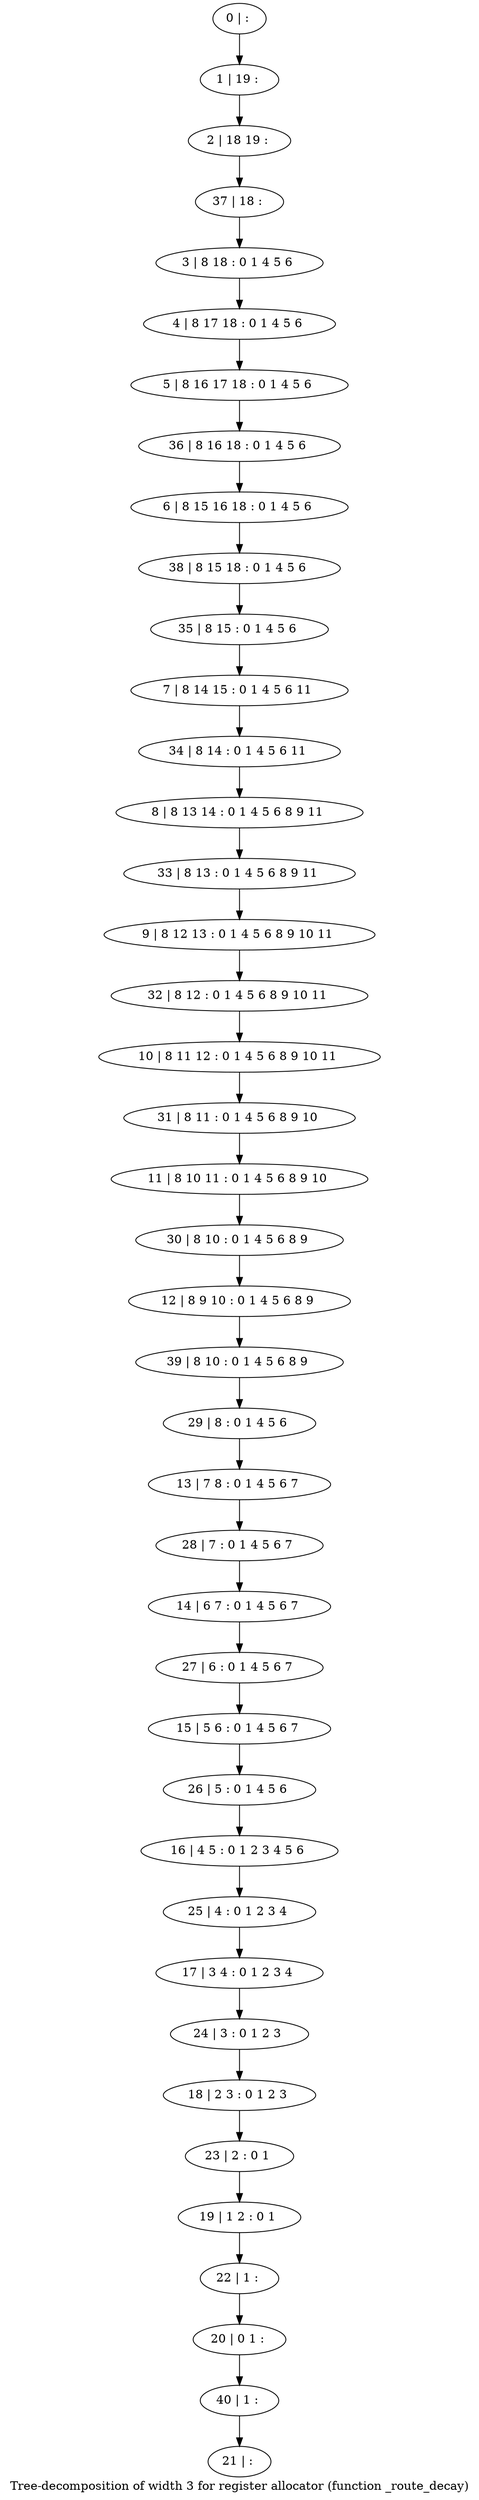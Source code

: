 digraph G {
graph [label="Tree-decomposition of width 3 for register allocator (function _route_decay)"]
0[label="0 | : "];
1[label="1 | 19 : "];
2[label="2 | 18 19 : "];
3[label="3 | 8 18 : 0 1 4 5 6 "];
4[label="4 | 8 17 18 : 0 1 4 5 6 "];
5[label="5 | 8 16 17 18 : 0 1 4 5 6 "];
6[label="6 | 8 15 16 18 : 0 1 4 5 6 "];
7[label="7 | 8 14 15 : 0 1 4 5 6 11 "];
8[label="8 | 8 13 14 : 0 1 4 5 6 8 9 11 "];
9[label="9 | 8 12 13 : 0 1 4 5 6 8 9 10 11 "];
10[label="10 | 8 11 12 : 0 1 4 5 6 8 9 10 11 "];
11[label="11 | 8 10 11 : 0 1 4 5 6 8 9 10 "];
12[label="12 | 8 9 10 : 0 1 4 5 6 8 9 "];
13[label="13 | 7 8 : 0 1 4 5 6 7 "];
14[label="14 | 6 7 : 0 1 4 5 6 7 "];
15[label="15 | 5 6 : 0 1 4 5 6 7 "];
16[label="16 | 4 5 : 0 1 2 3 4 5 6 "];
17[label="17 | 3 4 : 0 1 2 3 4 "];
18[label="18 | 2 3 : 0 1 2 3 "];
19[label="19 | 1 2 : 0 1 "];
20[label="20 | 0 1 : "];
21[label="21 | : "];
22[label="22 | 1 : "];
23[label="23 | 2 : 0 1 "];
24[label="24 | 3 : 0 1 2 3 "];
25[label="25 | 4 : 0 1 2 3 4 "];
26[label="26 | 5 : 0 1 4 5 6 "];
27[label="27 | 6 : 0 1 4 5 6 7 "];
28[label="28 | 7 : 0 1 4 5 6 7 "];
29[label="29 | 8 : 0 1 4 5 6 "];
30[label="30 | 8 10 : 0 1 4 5 6 8 9 "];
31[label="31 | 8 11 : 0 1 4 5 6 8 9 10 "];
32[label="32 | 8 12 : 0 1 4 5 6 8 9 10 11 "];
33[label="33 | 8 13 : 0 1 4 5 6 8 9 11 "];
34[label="34 | 8 14 : 0 1 4 5 6 11 "];
35[label="35 | 8 15 : 0 1 4 5 6 "];
36[label="36 | 8 16 18 : 0 1 4 5 6 "];
37[label="37 | 18 : "];
38[label="38 | 8 15 18 : 0 1 4 5 6 "];
39[label="39 | 8 10 : 0 1 4 5 6 8 9 "];
40[label="40 | 1 : "];
0->1 ;
1->2 ;
3->4 ;
4->5 ;
22->20 ;
19->22 ;
23->19 ;
18->23 ;
24->18 ;
17->24 ;
25->17 ;
16->25 ;
26->16 ;
15->26 ;
27->15 ;
14->27 ;
28->14 ;
13->28 ;
29->13 ;
30->12 ;
11->30 ;
31->11 ;
10->31 ;
32->10 ;
9->32 ;
33->9 ;
8->33 ;
34->8 ;
7->34 ;
35->7 ;
36->6 ;
5->36 ;
37->3 ;
2->37 ;
38->35 ;
6->38 ;
39->29 ;
12->39 ;
40->21 ;
20->40 ;
}
